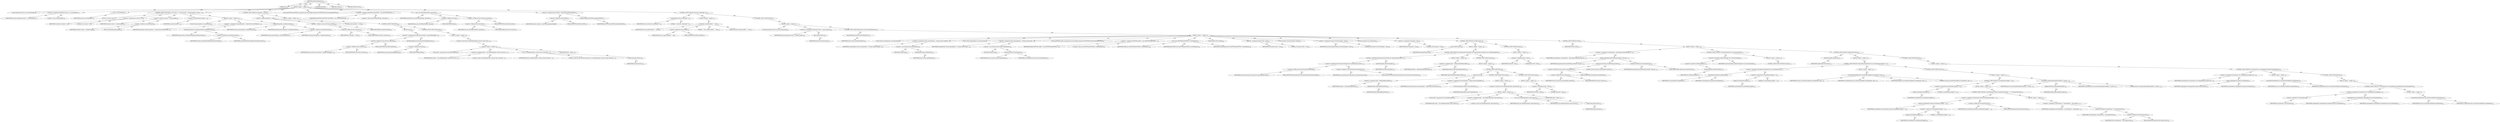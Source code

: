 digraph "checkIncludePatterns" {  
"111669149698" [label = <(METHOD,checkIncludePatterns)<SUB>254</SUB>> ]
"115964116993" [label = <(PARAM,this)<SUB>254</SUB>> ]
"25769803783" [label = <(BLOCK,&lt;empty&gt;,&lt;empty&gt;)<SUB>254</SUB>> ]
"94489280514" [label = <(LOCAL,Hashtable newroots: java.util.Hashtable)<SUB>255</SUB>> ]
"30064771133" [label = <(&lt;operator&gt;.assignment,Hashtable newroots = new Hashtable())<SUB>255</SUB>> ]
"68719476959" [label = <(IDENTIFIER,newroots,Hashtable newroots = new Hashtable())<SUB>255</SUB>> ]
"30064771134" [label = <(&lt;operator&gt;.alloc,new Hashtable())<SUB>255</SUB>> ]
"30064771135" [label = <(&lt;init&gt;,new Hashtable())<SUB>255</SUB>> ]
"68719476960" [label = <(IDENTIFIER,newroots,new Hashtable())<SUB>255</SUB>> ]
"47244640260" [label = <(CONTROL_STRUCTURE,FOR,for (int icounter = 0; Some(icounter &lt; includes.length); icounter++))<SUB>258</SUB>> ]
"94489280515" [label = <(LOCAL,int icounter: int)<SUB>258</SUB>> ]
"30064771136" [label = <(&lt;operator&gt;.assignment,int icounter = 0)<SUB>258</SUB>> ]
"68719476961" [label = <(IDENTIFIER,icounter,int icounter = 0)<SUB>258</SUB>> ]
"90194313229" [label = <(LITERAL,0,int icounter = 0)<SUB>258</SUB>> ]
"30064771137" [label = <(&lt;operator&gt;.lessThan,icounter &lt; includes.length)<SUB>258</SUB>> ]
"68719476962" [label = <(IDENTIFIER,icounter,icounter &lt; includes.length)<SUB>258</SUB>> ]
"30064771138" [label = <(&lt;operator&gt;.fieldAccess,includes.length)<SUB>258</SUB>> ]
"68719476963" [label = <(IDENTIFIER,includes,icounter &lt; includes.length)<SUB>258</SUB>> ]
"55834574859" [label = <(FIELD_IDENTIFIER,length,length)<SUB>258</SUB>> ]
"30064771139" [label = <(&lt;operator&gt;.postIncrement,icounter++)<SUB>258</SUB>> ]
"68719476964" [label = <(IDENTIFIER,icounter,icounter++)<SUB>258</SUB>> ]
"25769803784" [label = <(BLOCK,&lt;empty&gt;,&lt;empty&gt;)<SUB>258</SUB>> ]
"94489280516" [label = <(LOCAL,String newpattern: java.lang.String)<SUB>259</SUB>> ]
"30064771140" [label = <(&lt;operator&gt;.assignment,String newpattern = SelectorUtils.rtrimWildcard...)<SUB>259</SUB>> ]
"68719476965" [label = <(IDENTIFIER,newpattern,String newpattern = SelectorUtils.rtrimWildcard...)<SUB>259</SUB>> ]
"30064771141" [label = <(rtrimWildcardTokens,rtrimWildcardTokens(includes[icounter]))<SUB>260</SUB>> ]
"68719476966" [label = <(IDENTIFIER,SelectorUtils,rtrimWildcardTokens(includes[icounter]))<SUB>260</SUB>> ]
"30064771142" [label = <(&lt;operator&gt;.indexAccess,includes[icounter])<SUB>260</SUB>> ]
"68719476967" [label = <(IDENTIFIER,includes,rtrimWildcardTokens(includes[icounter]))<SUB>260</SUB>> ]
"68719476968" [label = <(IDENTIFIER,icounter,rtrimWildcardTokens(includes[icounter]))<SUB>260</SUB>> ]
"30064771143" [label = <(put,put(newpattern, includes[icounter]))<SUB>261</SUB>> ]
"68719476969" [label = <(IDENTIFIER,newroots,put(newpattern, includes[icounter]))<SUB>261</SUB>> ]
"68719476970" [label = <(IDENTIFIER,newpattern,put(newpattern, includes[icounter]))<SUB>261</SUB>> ]
"30064771144" [label = <(&lt;operator&gt;.indexAccess,includes[icounter])<SUB>261</SUB>> ]
"68719476971" [label = <(IDENTIFIER,includes,put(newpattern, includes[icounter]))<SUB>261</SUB>> ]
"68719476972" [label = <(IDENTIFIER,icounter,put(newpattern, includes[icounter]))<SUB>261</SUB>> ]
"47244640261" [label = <(CONTROL_STRUCTURE,IF,if (remotedir == null))<SUB>263</SUB>> ]
"30064771145" [label = <(&lt;operator&gt;.equals,remotedir == null)<SUB>263</SUB>> ]
"30064771146" [label = <(&lt;operator&gt;.fieldAccess,this.outerClass.remotedir)<SUB>263</SUB>> ]
"30064771147" [label = <(&lt;operator&gt;.fieldAccess,this.outerClass)<SUB>263</SUB>> ]
"68719476973" [label = <(IDENTIFIER,this,remotedir == null)<SUB>263</SUB>> ]
"55834574860" [label = <(FIELD_IDENTIFIER,outerClass,outerClass)<SUB>263</SUB>> ]
"55834574861" [label = <(FIELD_IDENTIFIER,remotedir,remotedir)<SUB>263</SUB>> ]
"90194313230" [label = <(LITERAL,null,remotedir == null)<SUB>263</SUB>> ]
"25769803785" [label = <(BLOCK,&lt;empty&gt;,&lt;empty&gt;)<SUB>263</SUB>> ]
"47244640262" [label = <(CONTROL_STRUCTURE,TRY,try)<SUB>264</SUB>> ]
"25769803786" [label = <(BLOCK,try,try)<SUB>264</SUB>> ]
"30064771148" [label = <(&lt;operator&gt;.assignment,this.outerClass.remotedir = ftp.printWorkingDir...)<SUB>265</SUB>> ]
"30064771149" [label = <(&lt;operator&gt;.fieldAccess,this.outerClass.remotedir)<SUB>265</SUB>> ]
"30064771150" [label = <(&lt;operator&gt;.fieldAccess,this.outerClass)<SUB>265</SUB>> ]
"68719476974" [label = <(IDENTIFIER,this,this.outerClass.remotedir = ftp.printWorkingDir...)<SUB>265</SUB>> ]
"55834574862" [label = <(FIELD_IDENTIFIER,outerClass,outerClass)<SUB>265</SUB>> ]
"55834574863" [label = <(FIELD_IDENTIFIER,remotedir,remotedir)<SUB>265</SUB>> ]
"30064771151" [label = <(printWorkingDirectory,this.ftp.printWorkingDirectory())<SUB>265</SUB>> ]
"30064771152" [label = <(&lt;operator&gt;.fieldAccess,this.ftp)<SUB>265</SUB>> ]
"68719476975" [label = <(IDENTIFIER,this,this.ftp.printWorkingDirectory())> ]
"55834574864" [label = <(FIELD_IDENTIFIER,ftp,ftp)<SUB>265</SUB>> ]
"47244640263" [label = <(CONTROL_STRUCTURE,CATCH,catch)<SUB>266</SUB>> ]
"25769803787" [label = <(BLOCK,&lt;empty&gt;,&lt;empty&gt;)<SUB>266</SUB>> ]
"30064771153" [label = <(&lt;operator&gt;.throw,throw new BuildException(&quot;could not read curren...)<SUB>267</SUB>> ]
"25769803788" [label = <(BLOCK,&lt;empty&gt;,&lt;empty&gt;)<SUB>267</SUB>> ]
"94489280517" [label = <(LOCAL,$obj1: org.apache.tools.ant.BuildException)<SUB>267</SUB>> ]
"30064771154" [label = <(&lt;operator&gt;.assignment,$obj1 = new BuildException(&quot;could not read curr...)<SUB>267</SUB>> ]
"68719476976" [label = <(IDENTIFIER,$obj1,$obj1 = new BuildException(&quot;could not read curr...)<SUB>267</SUB>> ]
"30064771155" [label = <(&lt;operator&gt;.alloc,new BuildException(&quot;could not read current ftp ...)<SUB>267</SUB>> ]
"30064771156" [label = <(&lt;init&gt;,new BuildException(&quot;could not read current ftp ...)<SUB>267</SUB>> ]
"68719476977" [label = <(IDENTIFIER,$obj1,new BuildException(&quot;could not read current ftp ...)<SUB>267</SUB>> ]
"90194313231" [label = <(LITERAL,&quot;could not read current ftp directory&quot;,new BuildException(&quot;could not read current ftp ...)<SUB>267</SUB>> ]
"30064771157" [label = <(getLocation,getLocation())<SUB>268</SUB>> ]
"68719476738" [label = <(IDENTIFIER,this,getLocation())<SUB>268</SUB>> ]
"68719476978" [label = <(IDENTIFIER,$obj1,&lt;empty&gt;)<SUB>267</SUB>> ]
"94489280518" [label = <(LOCAL,AntFTPFile baseFTPFile: org.apache.tools.ant.taskdefs.optional.net.FTP$FTPDirectoryScanner$AntFTPFile)<SUB>271</SUB>> ]
"30064771158" [label = <(&lt;operator&gt;.assignment,AntFTPFile baseFTPFile = new AntFTPRootFile(ftp...)<SUB>271</SUB>> ]
"68719476979" [label = <(IDENTIFIER,baseFTPFile,AntFTPFile baseFTPFile = new AntFTPRootFile(ftp...)<SUB>271</SUB>> ]
"30064771159" [label = <(&lt;operator&gt;.alloc,new AntFTPRootFile(ftp, remotedir))<SUB>271</SUB>> ]
"30064771160" [label = <(&lt;init&gt;,new AntFTPRootFile(ftp, remotedir))<SUB>271</SUB>> ]
"68719476980" [label = <(IDENTIFIER,baseFTPFile,new AntFTPRootFile(ftp, remotedir))<SUB>271</SUB>> ]
"30064771161" [label = <(&lt;operator&gt;.fieldAccess,this.ftp)<SUB>271</SUB>> ]
"68719476981" [label = <(IDENTIFIER,this,new AntFTPRootFile(ftp, remotedir))> ]
"55834574865" [label = <(FIELD_IDENTIFIER,ftp,ftp)<SUB>271</SUB>> ]
"30064771162" [label = <(&lt;operator&gt;.fieldAccess,this.outerClass.remotedir)<SUB>271</SUB>> ]
"30064771163" [label = <(&lt;operator&gt;.fieldAccess,this.outerClass)<SUB>271</SUB>> ]
"68719476982" [label = <(IDENTIFIER,this,new AntFTPRootFile(ftp, remotedir))<SUB>271</SUB>> ]
"55834574866" [label = <(FIELD_IDENTIFIER,outerClass,outerClass)<SUB>271</SUB>> ]
"55834574867" [label = <(FIELD_IDENTIFIER,remotedir,remotedir)<SUB>271</SUB>> ]
"30064771164" [label = <(&lt;operator&gt;.assignment,this.rootPath = baseFTPFile.getAbsolutePath())<SUB>272</SUB>> ]
"30064771165" [label = <(&lt;operator&gt;.fieldAccess,this.rootPath)<SUB>272</SUB>> ]
"68719476983" [label = <(IDENTIFIER,this,this.rootPath = baseFTPFile.getAbsolutePath())> ]
"55834574868" [label = <(FIELD_IDENTIFIER,rootPath,rootPath)<SUB>272</SUB>> ]
"30064771166" [label = <(getAbsolutePath,baseFTPFile.getAbsolutePath())<SUB>272</SUB>> ]
"68719476984" [label = <(IDENTIFIER,baseFTPFile,baseFTPFile.getAbsolutePath())<SUB>272</SUB>> ]
"47244640264" [label = <(CONTROL_STRUCTURE,IF,if (newroots.containsKey(&quot;&quot;)))<SUB>274</SUB>> ]
"30064771167" [label = <(containsKey,newroots.containsKey(&quot;&quot;))<SUB>274</SUB>> ]
"68719476985" [label = <(IDENTIFIER,newroots,newroots.containsKey(&quot;&quot;))<SUB>274</SUB>> ]
"90194313232" [label = <(LITERAL,&quot;&quot;,newroots.containsKey(&quot;&quot;))<SUB>274</SUB>> ]
"25769803789" [label = <(BLOCK,&lt;empty&gt;,&lt;empty&gt;)<SUB>274</SUB>> ]
"30064771168" [label = <(scandir,this.scandir(rootPath, &quot;&quot;, true))<SUB>276</SUB>> ]
"68719476739" [label = <(IDENTIFIER,this,this.scandir(rootPath, &quot;&quot;, true))<SUB>276</SUB>> ]
"30064771169" [label = <(&lt;operator&gt;.fieldAccess,this.rootPath)<SUB>276</SUB>> ]
"68719476986" [label = <(IDENTIFIER,this,this.scandir(rootPath, &quot;&quot;, true))> ]
"55834574869" [label = <(FIELD_IDENTIFIER,rootPath,rootPath)<SUB>276</SUB>> ]
"90194313233" [label = <(LITERAL,&quot;&quot;,this.scandir(rootPath, &quot;&quot;, true))<SUB>276</SUB>> ]
"90194313234" [label = <(LITERAL,true,this.scandir(rootPath, &quot;&quot;, true))<SUB>276</SUB>> ]
"47244640265" [label = <(CONTROL_STRUCTURE,ELSE,else)<SUB>277</SUB>> ]
"25769803790" [label = <(BLOCK,&lt;empty&gt;,&lt;empty&gt;)<SUB>277</SUB>> ]
"94489280519" [label = <(LOCAL,Enumeration enum2: java.util.Enumeration)<SUB>280</SUB>> ]
"30064771170" [label = <(&lt;operator&gt;.assignment,Enumeration enum2 = newroots.keys())<SUB>280</SUB>> ]
"68719476987" [label = <(IDENTIFIER,enum2,Enumeration enum2 = newroots.keys())<SUB>280</SUB>> ]
"30064771171" [label = <(keys,newroots.keys())<SUB>280</SUB>> ]
"68719476988" [label = <(IDENTIFIER,newroots,newroots.keys())<SUB>280</SUB>> ]
"47244640266" [label = <(CONTROL_STRUCTURE,WHILE,while (enum2.hasMoreElements()))<SUB>282</SUB>> ]
"30064771172" [label = <(hasMoreElements,enum2.hasMoreElements())<SUB>282</SUB>> ]
"68719476989" [label = <(IDENTIFIER,enum2,enum2.hasMoreElements())<SUB>282</SUB>> ]
"25769803791" [label = <(BLOCK,&lt;empty&gt;,&lt;empty&gt;)<SUB>282</SUB>> ]
"94489280520" [label = <(LOCAL,String currentelement: java.lang.String)<SUB>283</SUB>> ]
"30064771173" [label = <(&lt;operator&gt;.assignment,String currentelement = (String) enum2.nextElem...)<SUB>283</SUB>> ]
"68719476990" [label = <(IDENTIFIER,currentelement,String currentelement = (String) enum2.nextElem...)<SUB>283</SUB>> ]
"30064771174" [label = <(&lt;operator&gt;.cast,(String) enum2.nextElement())<SUB>283</SUB>> ]
"180388626432" [label = <(TYPE_REF,String,String)<SUB>283</SUB>> ]
"30064771175" [label = <(nextElement,enum2.nextElement())<SUB>283</SUB>> ]
"68719476991" [label = <(IDENTIFIER,enum2,enum2.nextElement())<SUB>283</SUB>> ]
"94489280521" [label = <(LOCAL,String originalpattern: java.lang.String)<SUB>284</SUB>> ]
"30064771176" [label = <(&lt;operator&gt;.assignment,String originalpattern = (String) newroots.get(...)<SUB>284</SUB>> ]
"68719476992" [label = <(IDENTIFIER,originalpattern,String originalpattern = (String) newroots.get(...)<SUB>284</SUB>> ]
"30064771177" [label = <(&lt;operator&gt;.cast,(String) newroots.get(currentelement))<SUB>284</SUB>> ]
"180388626433" [label = <(TYPE_REF,String,String)<SUB>284</SUB>> ]
"30064771178" [label = <(get,newroots.get(currentelement))<SUB>284</SUB>> ]
"68719476993" [label = <(IDENTIFIER,newroots,newroots.get(currentelement))<SUB>284</SUB>> ]
"68719476994" [label = <(IDENTIFIER,currentelement,newroots.get(currentelement))<SUB>284</SUB>> ]
"94489280522" [label = <(LOCAL,AntFTPFile myfile: org.apache.tools.ant.taskdefs.optional.net.FTP$FTPDirectoryScanner$AntFTPFile)<SUB>285</SUB>> ]
"30064771179" [label = <(&lt;operator&gt;.assignment,AntFTPFile myfile = new AntFTPFile(baseFTPFile,...)<SUB>285</SUB>> ]
"68719476995" [label = <(IDENTIFIER,myfile,AntFTPFile myfile = new AntFTPFile(baseFTPFile,...)<SUB>285</SUB>> ]
"30064771180" [label = <(&lt;operator&gt;.alloc,new AntFTPFile(baseFTPFile, currentelement))<SUB>285</SUB>> ]
"30064771181" [label = <(&lt;init&gt;,new AntFTPFile(baseFTPFile, currentelement))<SUB>285</SUB>> ]
"68719476996" [label = <(IDENTIFIER,myfile,new AntFTPFile(baseFTPFile, currentelement))<SUB>285</SUB>> ]
"68719476997" [label = <(IDENTIFIER,baseFTPFile,new AntFTPFile(baseFTPFile, currentelement))<SUB>285</SUB>> ]
"68719476998" [label = <(IDENTIFIER,currentelement,new AntFTPFile(baseFTPFile, currentelement))<SUB>285</SUB>> ]
"94489280523" [label = <(LOCAL,boolean isOK: boolean)<SUB>286</SUB>> ]
"30064771182" [label = <(&lt;operator&gt;.assignment,boolean isOK = true)<SUB>286</SUB>> ]
"68719476999" [label = <(IDENTIFIER,isOK,boolean isOK = true)<SUB>286</SUB>> ]
"90194313235" [label = <(LITERAL,true,boolean isOK = true)<SUB>286</SUB>> ]
"94489280524" [label = <(LOCAL,boolean traversesSymlinks: boolean)<SUB>287</SUB>> ]
"30064771183" [label = <(&lt;operator&gt;.assignment,boolean traversesSymlinks = false)<SUB>287</SUB>> ]
"68719477000" [label = <(IDENTIFIER,traversesSymlinks,boolean traversesSymlinks = false)<SUB>287</SUB>> ]
"90194313236" [label = <(LITERAL,false,boolean traversesSymlinks = false)<SUB>287</SUB>> ]
"94489280525" [label = <(LOCAL,String path: java.lang.String)<SUB>288</SUB>> ]
"30064771184" [label = <(&lt;operator&gt;.assignment,String path = null)<SUB>288</SUB>> ]
"68719477001" [label = <(IDENTIFIER,path,String path = null)<SUB>288</SUB>> ]
"90194313237" [label = <(LITERAL,null,String path = null)<SUB>288</SUB>> ]
"47244640267" [label = <(CONTROL_STRUCTURE,IF,if (myfile.exists()))<SUB>290</SUB>> ]
"30064771185" [label = <(exists,myfile.exists())<SUB>290</SUB>> ]
"68719477002" [label = <(IDENTIFIER,myfile,myfile.exists())<SUB>290</SUB>> ]
"25769803792" [label = <(BLOCK,&lt;empty&gt;,&lt;empty&gt;)<SUB>290</SUB>> ]
"47244640268" [label = <(CONTROL_STRUCTURE,IF,if (remoteSensitivityChecked &amp;&amp; remoteSystemCaseSensitive &amp;&amp; isFollowSymlinks()))<SUB>291</SUB>> ]
"30064771186" [label = <(&lt;operator&gt;.logicalAnd,remoteSensitivityChecked &amp;&amp; remoteSystemCaseSen...)<SUB>291</SUB>> ]
"30064771187" [label = <(&lt;operator&gt;.logicalAnd,remoteSensitivityChecked &amp;&amp; remoteSystemCaseSen...)<SUB>291</SUB>> ]
"30064771188" [label = <(&lt;operator&gt;.fieldAccess,this.remoteSensitivityChecked)<SUB>291</SUB>> ]
"68719477003" [label = <(IDENTIFIER,this,remoteSensitivityChecked &amp;&amp; remoteSystemCaseSen...)> ]
"55834574870" [label = <(FIELD_IDENTIFIER,remoteSensitivityChecked,remoteSensitivityChecked)<SUB>291</SUB>> ]
"30064771189" [label = <(&lt;operator&gt;.fieldAccess,this.remoteSystemCaseSensitive)<SUB>292</SUB>> ]
"68719477004" [label = <(IDENTIFIER,this,remoteSensitivityChecked &amp;&amp; remoteSystemCaseSen...)> ]
"55834574871" [label = <(FIELD_IDENTIFIER,remoteSystemCaseSensitive,remoteSystemCaseSensitive)<SUB>292</SUB>> ]
"30064771190" [label = <(isFollowSymlinks,isFollowSymlinks())<SUB>292</SUB>> ]
"68719476740" [label = <(IDENTIFIER,this,isFollowSymlinks())<SUB>292</SUB>> ]
"25769803793" [label = <(BLOCK,&lt;empty&gt;,&lt;empty&gt;)<SUB>292</SUB>> ]
"30064771191" [label = <(&lt;operator&gt;.assignment,path = myfile.getFastRelativePath())<SUB>295</SUB>> ]
"68719477005" [label = <(IDENTIFIER,path,path = myfile.getFastRelativePath())<SUB>295</SUB>> ]
"30064771192" [label = <(getFastRelativePath,myfile.getFastRelativePath())<SUB>295</SUB>> ]
"68719477006" [label = <(IDENTIFIER,myfile,myfile.getFastRelativePath())<SUB>295</SUB>> ]
"47244640269" [label = <(CONTROL_STRUCTURE,ELSE,else)<SUB>296</SUB>> ]
"25769803794" [label = <(BLOCK,&lt;empty&gt;,&lt;empty&gt;)<SUB>296</SUB>> ]
"47244640270" [label = <(CONTROL_STRUCTURE,TRY,try)<SUB>300</SUB>> ]
"25769803795" [label = <(BLOCK,try,try)<SUB>300</SUB>> ]
"30064771193" [label = <(&lt;operator&gt;.assignment,path = myfile.getRelativePath())<SUB>301</SUB>> ]
"68719477007" [label = <(IDENTIFIER,path,path = myfile.getRelativePath())<SUB>301</SUB>> ]
"30064771194" [label = <(getRelativePath,myfile.getRelativePath())<SUB>301</SUB>> ]
"68719477008" [label = <(IDENTIFIER,myfile,myfile.getRelativePath())<SUB>301</SUB>> ]
"30064771195" [label = <(&lt;operator&gt;.assignment,traversesSymlinks = myfile.isTraverseSymlinks())<SUB>302</SUB>> ]
"68719477009" [label = <(IDENTIFIER,traversesSymlinks,traversesSymlinks = myfile.isTraverseSymlinks())<SUB>302</SUB>> ]
"30064771196" [label = <(isTraverseSymlinks,myfile.isTraverseSymlinks())<SUB>302</SUB>> ]
"68719477010" [label = <(IDENTIFIER,myfile,myfile.isTraverseSymlinks())<SUB>302</SUB>> ]
"47244640271" [label = <(CONTROL_STRUCTURE,CATCH,catch)<SUB>303</SUB>> ]
"25769803796" [label = <(BLOCK,&lt;empty&gt;,&lt;empty&gt;)<SUB>303</SUB>> ]
"30064771197" [label = <(&lt;operator&gt;.throw,throw new BuildException(be, getLocation());)<SUB>304</SUB>> ]
"25769803797" [label = <(BLOCK,&lt;empty&gt;,&lt;empty&gt;)<SUB>304</SUB>> ]
"94489280526" [label = <(LOCAL,$obj2: org.apache.tools.ant.BuildException)<SUB>304</SUB>> ]
"30064771198" [label = <(&lt;operator&gt;.assignment,$obj2 = new BuildException(be, getLocation()))<SUB>304</SUB>> ]
"68719477011" [label = <(IDENTIFIER,$obj2,$obj2 = new BuildException(be, getLocation()))<SUB>304</SUB>> ]
"30064771199" [label = <(&lt;operator&gt;.alloc,new BuildException(be, getLocation()))<SUB>304</SUB>> ]
"30064771200" [label = <(&lt;init&gt;,new BuildException(be, getLocation()))<SUB>304</SUB>> ]
"68719477012" [label = <(IDENTIFIER,$obj2,new BuildException(be, getLocation()))<SUB>304</SUB>> ]
"68719477013" [label = <(IDENTIFIER,be,new BuildException(be, getLocation()))<SUB>304</SUB>> ]
"30064771201" [label = <(getLocation,getLocation())<SUB>304</SUB>> ]
"68719476741" [label = <(IDENTIFIER,this,getLocation())<SUB>304</SUB>> ]
"68719477014" [label = <(IDENTIFIER,$obj2,&lt;empty&gt;)<SUB>304</SUB>> ]
"47244640272" [label = <(CONTROL_STRUCTURE,CATCH,catch)<SUB>305</SUB>> ]
"25769803798" [label = <(BLOCK,&lt;empty&gt;,&lt;empty&gt;)<SUB>305</SUB>> ]
"30064771202" [label = <(&lt;operator&gt;.assignment,isOK = false)<SUB>306</SUB>> ]
"68719477015" [label = <(IDENTIFIER,isOK,isOK = false)<SUB>306</SUB>> ]
"90194313238" [label = <(LITERAL,false,isOK = false)<SUB>306</SUB>> ]
"47244640273" [label = <(CONTROL_STRUCTURE,ELSE,else)<SUB>310</SUB>> ]
"25769803799" [label = <(BLOCK,&lt;empty&gt;,&lt;empty&gt;)<SUB>310</SUB>> ]
"30064771203" [label = <(&lt;operator&gt;.assignment,isOK = false)<SUB>311</SUB>> ]
"68719477016" [label = <(IDENTIFIER,isOK,isOK = false)<SUB>311</SUB>> ]
"90194313239" [label = <(LITERAL,false,isOK = false)<SUB>311</SUB>> ]
"47244640274" [label = <(CONTROL_STRUCTURE,IF,if (isOK))<SUB>313</SUB>> ]
"68719477017" [label = <(IDENTIFIER,isOK,if (isOK))<SUB>313</SUB>> ]
"25769803800" [label = <(BLOCK,&lt;empty&gt;,&lt;empty&gt;)<SUB>313</SUB>> ]
"30064771204" [label = <(&lt;operator&gt;.assignment,currentelement = path.replace(remoteFileSep.cha...)<SUB>314</SUB>> ]
"68719477018" [label = <(IDENTIFIER,currentelement,currentelement = path.replace(remoteFileSep.cha...)<SUB>314</SUB>> ]
"30064771205" [label = <(replace,path.replace(remoteFileSep.charAt(0), File.sepa...)<SUB>314</SUB>> ]
"68719477019" [label = <(IDENTIFIER,path,path.replace(remoteFileSep.charAt(0), File.sepa...)<SUB>314</SUB>> ]
"30064771206" [label = <(charAt,this.outerClass.remoteFileSep.charAt(0))<SUB>314</SUB>> ]
"30064771207" [label = <(&lt;operator&gt;.fieldAccess,this.outerClass.remoteFileSep)<SUB>314</SUB>> ]
"30064771208" [label = <(&lt;operator&gt;.fieldAccess,this.outerClass)<SUB>314</SUB>> ]
"68719477020" [label = <(IDENTIFIER,this,this.outerClass.remoteFileSep.charAt(0))<SUB>314</SUB>> ]
"55834574872" [label = <(FIELD_IDENTIFIER,outerClass,outerClass)<SUB>314</SUB>> ]
"55834574873" [label = <(FIELD_IDENTIFIER,remoteFileSep,remoteFileSep)<SUB>314</SUB>> ]
"90194313240" [label = <(LITERAL,0,this.outerClass.remoteFileSep.charAt(0))<SUB>314</SUB>> ]
"30064771209" [label = <(&lt;operator&gt;.fieldAccess,File.separatorChar)<SUB>314</SUB>> ]
"68719477021" [label = <(IDENTIFIER,File,path.replace(remoteFileSep.charAt(0), File.sepa...)<SUB>314</SUB>> ]
"55834574874" [label = <(FIELD_IDENTIFIER,separatorChar,separatorChar)<SUB>314</SUB>> ]
"47244640275" [label = <(CONTROL_STRUCTURE,IF,if (!isFollowSymlinks() &amp;&amp; traversesSymlinks))<SUB>315</SUB>> ]
"30064771210" [label = <(&lt;operator&gt;.logicalAnd,!isFollowSymlinks() &amp;&amp; traversesSymlinks)<SUB>315</SUB>> ]
"30064771211" [label = <(&lt;operator&gt;.logicalNot,!isFollowSymlinks())<SUB>315</SUB>> ]
"30064771212" [label = <(isFollowSymlinks,isFollowSymlinks())<SUB>315</SUB>> ]
"68719476742" [label = <(IDENTIFIER,this,isFollowSymlinks())<SUB>315</SUB>> ]
"68719477022" [label = <(IDENTIFIER,traversesSymlinks,!isFollowSymlinks() &amp;&amp; traversesSymlinks)<SUB>316</SUB>> ]
"25769803801" [label = <(BLOCK,&lt;empty&gt;,&lt;empty&gt;)<SUB>316</SUB>> ]
"47244640276" [label = <(CONTROL_STRUCTURE,CONTINUE,continue;)<SUB>317</SUB>> ]
"47244640277" [label = <(CONTROL_STRUCTURE,IF,if (myfile.isDirectory()))<SUB>320</SUB>> ]
"30064771213" [label = <(isDirectory,myfile.isDirectory())<SUB>320</SUB>> ]
"68719477023" [label = <(IDENTIFIER,myfile,myfile.isDirectory())<SUB>320</SUB>> ]
"25769803802" [label = <(BLOCK,&lt;empty&gt;,&lt;empty&gt;)<SUB>320</SUB>> ]
"47244640278" [label = <(CONTROL_STRUCTURE,IF,if (isIncluded(currentelement) &amp;&amp; currentelement.length() &gt; 0))<SUB>321</SUB>> ]
"30064771214" [label = <(&lt;operator&gt;.logicalAnd,isIncluded(currentelement) &amp;&amp; currentelement.le...)<SUB>321</SUB>> ]
"30064771215" [label = <(isIncluded,isIncluded(currentelement))<SUB>321</SUB>> ]
"68719476743" [label = <(IDENTIFIER,this,isIncluded(currentelement))<SUB>321</SUB>> ]
"68719477024" [label = <(IDENTIFIER,currentelement,isIncluded(currentelement))<SUB>321</SUB>> ]
"30064771216" [label = <(&lt;operator&gt;.greaterThan,currentelement.length() &gt; 0)<SUB>322</SUB>> ]
"30064771217" [label = <(length,currentelement.length())<SUB>322</SUB>> ]
"68719477025" [label = <(IDENTIFIER,currentelement,currentelement.length())<SUB>322</SUB>> ]
"90194313241" [label = <(LITERAL,0,currentelement.length() &gt; 0)<SUB>322</SUB>> ]
"25769803803" [label = <(BLOCK,&lt;empty&gt;,&lt;empty&gt;)<SUB>322</SUB>> ]
"30064771218" [label = <(accountForIncludedDir,this.accountForIncludedDir(currentelement, myfi...)<SUB>323</SUB>> ]
"68719476744" [label = <(IDENTIFIER,this,this.accountForIncludedDir(currentelement, myfi...)<SUB>323</SUB>> ]
"68719477026" [label = <(IDENTIFIER,currentelement,this.accountForIncludedDir(currentelement, myfi...)<SUB>323</SUB>> ]
"68719477027" [label = <(IDENTIFIER,myfile,this.accountForIncludedDir(currentelement, myfi...)<SUB>323</SUB>> ]
"90194313242" [label = <(LITERAL,true,this.accountForIncludedDir(currentelement, myfi...)<SUB>323</SUB>> ]
"47244640279" [label = <(CONTROL_STRUCTURE,ELSE,else)<SUB>324</SUB>> ]
"25769803804" [label = <(BLOCK,&lt;empty&gt;,&lt;empty&gt;)<SUB>324</SUB>> ]
"47244640280" [label = <(CONTROL_STRUCTURE,IF,if (currentelement.length() &gt; 0))<SUB>325</SUB>> ]
"30064771219" [label = <(&lt;operator&gt;.greaterThan,currentelement.length() &gt; 0)<SUB>325</SUB>> ]
"30064771220" [label = <(length,currentelement.length())<SUB>325</SUB>> ]
"68719477028" [label = <(IDENTIFIER,currentelement,currentelement.length())<SUB>325</SUB>> ]
"90194313243" [label = <(LITERAL,0,currentelement.length() &gt; 0)<SUB>325</SUB>> ]
"25769803805" [label = <(BLOCK,&lt;empty&gt;,&lt;empty&gt;)<SUB>325</SUB>> ]
"47244640281" [label = <(CONTROL_STRUCTURE,IF,if (currentelement.charAt(currentelement.length() - 1) != File.separatorChar))<SUB>326</SUB>> ]
"30064771221" [label = <(&lt;operator&gt;.notEquals,currentelement.charAt(currentelement.length() -...)<SUB>326</SUB>> ]
"30064771222" [label = <(charAt,currentelement.charAt(currentelement.length() - 1))<SUB>326</SUB>> ]
"68719477029" [label = <(IDENTIFIER,currentelement,currentelement.charAt(currentelement.length() - 1))<SUB>326</SUB>> ]
"30064771223" [label = <(&lt;operator&gt;.subtraction,currentelement.length() - 1)<SUB>326</SUB>> ]
"30064771224" [label = <(length,currentelement.length())<SUB>326</SUB>> ]
"68719477030" [label = <(IDENTIFIER,currentelement,currentelement.length())<SUB>326</SUB>> ]
"90194313244" [label = <(LITERAL,1,currentelement.length() - 1)<SUB>327</SUB>> ]
"30064771225" [label = <(&lt;operator&gt;.fieldAccess,File.separatorChar)<SUB>328</SUB>> ]
"68719477031" [label = <(IDENTIFIER,File,currentelement.charAt(currentelement.length() -...)<SUB>328</SUB>> ]
"55834574875" [label = <(FIELD_IDENTIFIER,separatorChar,separatorChar)<SUB>328</SUB>> ]
"25769803806" [label = <(BLOCK,&lt;empty&gt;,&lt;empty&gt;)<SUB>328</SUB>> ]
"30064771226" [label = <(&lt;operator&gt;.assignment,currentelement = currentelement + File.separato...)<SUB>329</SUB>> ]
"68719477032" [label = <(IDENTIFIER,currentelement,currentelement = currentelement + File.separato...)<SUB>329</SUB>> ]
"30064771227" [label = <(&lt;operator&gt;.addition,currentelement + File.separatorChar)<SUB>330</SUB>> ]
"68719477033" [label = <(IDENTIFIER,currentelement,currentelement + File.separatorChar)<SUB>330</SUB>> ]
"30064771228" [label = <(&lt;operator&gt;.fieldAccess,File.separatorChar)<SUB>330</SUB>> ]
"68719477034" [label = <(IDENTIFIER,File,currentelement + File.separatorChar)<SUB>330</SUB>> ]
"55834574876" [label = <(FIELD_IDENTIFIER,separatorChar,separatorChar)<SUB>330</SUB>> ]
"30064771229" [label = <(scandir,this.scandir(myfile.getAbsolutePath(), currente...)<SUB>333</SUB>> ]
"68719476745" [label = <(IDENTIFIER,this,this.scandir(myfile.getAbsolutePath(), currente...)<SUB>333</SUB>> ]
"30064771230" [label = <(getAbsolutePath,myfile.getAbsolutePath())<SUB>333</SUB>> ]
"68719477035" [label = <(IDENTIFIER,myfile,myfile.getAbsolutePath())<SUB>333</SUB>> ]
"68719477036" [label = <(IDENTIFIER,currentelement,this.scandir(myfile.getAbsolutePath(), currente...)<SUB>333</SUB>> ]
"90194313245" [label = <(LITERAL,true,this.scandir(myfile.getAbsolutePath(), currente...)<SUB>333</SUB>> ]
"47244640282" [label = <(CONTROL_STRUCTURE,ELSE,else)<SUB>335</SUB>> ]
"25769803807" [label = <(BLOCK,&lt;empty&gt;,&lt;empty&gt;)<SUB>335</SUB>> ]
"47244640283" [label = <(CONTROL_STRUCTURE,IF,if (isCaseSensitive &amp;&amp; originalpattern.equals(currentelement)))<SUB>336</SUB>> ]
"30064771231" [label = <(&lt;operator&gt;.logicalAnd,isCaseSensitive &amp;&amp; originalpattern.equals(curre...)<SUB>336</SUB>> ]
"68719477037" [label = <(IDENTIFIER,isCaseSensitive,isCaseSensitive &amp;&amp; originalpattern.equals(curre...)<SUB>336</SUB>> ]
"30064771232" [label = <(equals,originalpattern.equals(currentelement))<SUB>337</SUB>> ]
"68719477038" [label = <(IDENTIFIER,originalpattern,originalpattern.equals(currentelement))<SUB>337</SUB>> ]
"68719477039" [label = <(IDENTIFIER,currentelement,originalpattern.equals(currentelement))<SUB>337</SUB>> ]
"25769803808" [label = <(BLOCK,&lt;empty&gt;,&lt;empty&gt;)<SUB>337</SUB>> ]
"30064771233" [label = <(accountForIncludedFile,this.accountForIncludedFile(currentelement))<SUB>338</SUB>> ]
"68719476746" [label = <(IDENTIFIER,this,this.accountForIncludedFile(currentelement))<SUB>338</SUB>> ]
"68719477040" [label = <(IDENTIFIER,currentelement,this.accountForIncludedFile(currentelement))<SUB>338</SUB>> ]
"47244640284" [label = <(CONTROL_STRUCTURE,ELSE,else)<SUB>339</SUB>> ]
"25769803809" [label = <(BLOCK,&lt;empty&gt;,&lt;empty&gt;)<SUB>339</SUB>> ]
"47244640285" [label = <(CONTROL_STRUCTURE,IF,if (!isCaseSensitive &amp;&amp; originalpattern.equalsIgnoreCase(currentelement)))<SUB>339</SUB>> ]
"30064771234" [label = <(&lt;operator&gt;.logicalAnd,!isCaseSensitive &amp;&amp; originalpattern.equalsIgnor...)<SUB>339</SUB>> ]
"30064771235" [label = <(&lt;operator&gt;.logicalNot,!isCaseSensitive)<SUB>339</SUB>> ]
"68719477041" [label = <(IDENTIFIER,isCaseSensitive,!isCaseSensitive)<SUB>339</SUB>> ]
"30064771236" [label = <(equalsIgnoreCase,originalpattern.equalsIgnoreCase(currentelement))<SUB>340</SUB>> ]
"68719477042" [label = <(IDENTIFIER,originalpattern,originalpattern.equalsIgnoreCase(currentelement))<SUB>340</SUB>> ]
"68719477043" [label = <(IDENTIFIER,currentelement,originalpattern.equalsIgnoreCase(currentelement))<SUB>341</SUB>> ]
"25769803810" [label = <(BLOCK,&lt;empty&gt;,&lt;empty&gt;)<SUB>341</SUB>> ]
"30064771237" [label = <(accountForIncludedFile,this.accountForIncludedFile(currentelement))<SUB>342</SUB>> ]
"68719476747" [label = <(IDENTIFIER,this,this.accountForIncludedFile(currentelement))<SUB>342</SUB>> ]
"68719477044" [label = <(IDENTIFIER,currentelement,this.accountForIncludedFile(currentelement))<SUB>342</SUB>> ]
"133143986232" [label = <(MODIFIER,PRIVATE)> ]
"133143986233" [label = <(MODIFIER,VIRTUAL)> ]
"128849018882" [label = <(METHOD_RETURN,void)<SUB>254</SUB>> ]
  "111669149698" -> "115964116993"  [ label = "AST: "] 
  "111669149698" -> "25769803783"  [ label = "AST: "] 
  "111669149698" -> "133143986232"  [ label = "AST: "] 
  "111669149698" -> "133143986233"  [ label = "AST: "] 
  "111669149698" -> "128849018882"  [ label = "AST: "] 
  "25769803783" -> "94489280514"  [ label = "AST: "] 
  "25769803783" -> "30064771133"  [ label = "AST: "] 
  "25769803783" -> "30064771135"  [ label = "AST: "] 
  "25769803783" -> "47244640260"  [ label = "AST: "] 
  "25769803783" -> "47244640261"  [ label = "AST: "] 
  "25769803783" -> "94489280518"  [ label = "AST: "] 
  "25769803783" -> "30064771158"  [ label = "AST: "] 
  "25769803783" -> "30064771160"  [ label = "AST: "] 
  "25769803783" -> "30064771164"  [ label = "AST: "] 
  "25769803783" -> "47244640264"  [ label = "AST: "] 
  "30064771133" -> "68719476959"  [ label = "AST: "] 
  "30064771133" -> "30064771134"  [ label = "AST: "] 
  "30064771135" -> "68719476960"  [ label = "AST: "] 
  "47244640260" -> "94489280515"  [ label = "AST: "] 
  "47244640260" -> "30064771136"  [ label = "AST: "] 
  "47244640260" -> "30064771137"  [ label = "AST: "] 
  "47244640260" -> "30064771139"  [ label = "AST: "] 
  "47244640260" -> "25769803784"  [ label = "AST: "] 
  "30064771136" -> "68719476961"  [ label = "AST: "] 
  "30064771136" -> "90194313229"  [ label = "AST: "] 
  "30064771137" -> "68719476962"  [ label = "AST: "] 
  "30064771137" -> "30064771138"  [ label = "AST: "] 
  "30064771138" -> "68719476963"  [ label = "AST: "] 
  "30064771138" -> "55834574859"  [ label = "AST: "] 
  "30064771139" -> "68719476964"  [ label = "AST: "] 
  "25769803784" -> "94489280516"  [ label = "AST: "] 
  "25769803784" -> "30064771140"  [ label = "AST: "] 
  "25769803784" -> "30064771143"  [ label = "AST: "] 
  "30064771140" -> "68719476965"  [ label = "AST: "] 
  "30064771140" -> "30064771141"  [ label = "AST: "] 
  "30064771141" -> "68719476966"  [ label = "AST: "] 
  "30064771141" -> "30064771142"  [ label = "AST: "] 
  "30064771142" -> "68719476967"  [ label = "AST: "] 
  "30064771142" -> "68719476968"  [ label = "AST: "] 
  "30064771143" -> "68719476969"  [ label = "AST: "] 
  "30064771143" -> "68719476970"  [ label = "AST: "] 
  "30064771143" -> "30064771144"  [ label = "AST: "] 
  "30064771144" -> "68719476971"  [ label = "AST: "] 
  "30064771144" -> "68719476972"  [ label = "AST: "] 
  "47244640261" -> "30064771145"  [ label = "AST: "] 
  "47244640261" -> "25769803785"  [ label = "AST: "] 
  "30064771145" -> "30064771146"  [ label = "AST: "] 
  "30064771145" -> "90194313230"  [ label = "AST: "] 
  "30064771146" -> "30064771147"  [ label = "AST: "] 
  "30064771146" -> "55834574861"  [ label = "AST: "] 
  "30064771147" -> "68719476973"  [ label = "AST: "] 
  "30064771147" -> "55834574860"  [ label = "AST: "] 
  "25769803785" -> "47244640262"  [ label = "AST: "] 
  "47244640262" -> "25769803786"  [ label = "AST: "] 
  "47244640262" -> "47244640263"  [ label = "AST: "] 
  "25769803786" -> "30064771148"  [ label = "AST: "] 
  "30064771148" -> "30064771149"  [ label = "AST: "] 
  "30064771148" -> "30064771151"  [ label = "AST: "] 
  "30064771149" -> "30064771150"  [ label = "AST: "] 
  "30064771149" -> "55834574863"  [ label = "AST: "] 
  "30064771150" -> "68719476974"  [ label = "AST: "] 
  "30064771150" -> "55834574862"  [ label = "AST: "] 
  "30064771151" -> "30064771152"  [ label = "AST: "] 
  "30064771152" -> "68719476975"  [ label = "AST: "] 
  "30064771152" -> "55834574864"  [ label = "AST: "] 
  "47244640263" -> "25769803787"  [ label = "AST: "] 
  "25769803787" -> "30064771153"  [ label = "AST: "] 
  "30064771153" -> "25769803788"  [ label = "AST: "] 
  "25769803788" -> "94489280517"  [ label = "AST: "] 
  "25769803788" -> "30064771154"  [ label = "AST: "] 
  "25769803788" -> "30064771156"  [ label = "AST: "] 
  "25769803788" -> "68719476978"  [ label = "AST: "] 
  "30064771154" -> "68719476976"  [ label = "AST: "] 
  "30064771154" -> "30064771155"  [ label = "AST: "] 
  "30064771156" -> "68719476977"  [ label = "AST: "] 
  "30064771156" -> "90194313231"  [ label = "AST: "] 
  "30064771156" -> "30064771157"  [ label = "AST: "] 
  "30064771157" -> "68719476738"  [ label = "AST: "] 
  "30064771158" -> "68719476979"  [ label = "AST: "] 
  "30064771158" -> "30064771159"  [ label = "AST: "] 
  "30064771160" -> "68719476980"  [ label = "AST: "] 
  "30064771160" -> "30064771161"  [ label = "AST: "] 
  "30064771160" -> "30064771162"  [ label = "AST: "] 
  "30064771161" -> "68719476981"  [ label = "AST: "] 
  "30064771161" -> "55834574865"  [ label = "AST: "] 
  "30064771162" -> "30064771163"  [ label = "AST: "] 
  "30064771162" -> "55834574867"  [ label = "AST: "] 
  "30064771163" -> "68719476982"  [ label = "AST: "] 
  "30064771163" -> "55834574866"  [ label = "AST: "] 
  "30064771164" -> "30064771165"  [ label = "AST: "] 
  "30064771164" -> "30064771166"  [ label = "AST: "] 
  "30064771165" -> "68719476983"  [ label = "AST: "] 
  "30064771165" -> "55834574868"  [ label = "AST: "] 
  "30064771166" -> "68719476984"  [ label = "AST: "] 
  "47244640264" -> "30064771167"  [ label = "AST: "] 
  "47244640264" -> "25769803789"  [ label = "AST: "] 
  "47244640264" -> "47244640265"  [ label = "AST: "] 
  "30064771167" -> "68719476985"  [ label = "AST: "] 
  "30064771167" -> "90194313232"  [ label = "AST: "] 
  "25769803789" -> "30064771168"  [ label = "AST: "] 
  "30064771168" -> "68719476739"  [ label = "AST: "] 
  "30064771168" -> "30064771169"  [ label = "AST: "] 
  "30064771168" -> "90194313233"  [ label = "AST: "] 
  "30064771168" -> "90194313234"  [ label = "AST: "] 
  "30064771169" -> "68719476986"  [ label = "AST: "] 
  "30064771169" -> "55834574869"  [ label = "AST: "] 
  "47244640265" -> "25769803790"  [ label = "AST: "] 
  "25769803790" -> "94489280519"  [ label = "AST: "] 
  "25769803790" -> "30064771170"  [ label = "AST: "] 
  "25769803790" -> "47244640266"  [ label = "AST: "] 
  "30064771170" -> "68719476987"  [ label = "AST: "] 
  "30064771170" -> "30064771171"  [ label = "AST: "] 
  "30064771171" -> "68719476988"  [ label = "AST: "] 
  "47244640266" -> "30064771172"  [ label = "AST: "] 
  "47244640266" -> "25769803791"  [ label = "AST: "] 
  "30064771172" -> "68719476989"  [ label = "AST: "] 
  "25769803791" -> "94489280520"  [ label = "AST: "] 
  "25769803791" -> "30064771173"  [ label = "AST: "] 
  "25769803791" -> "94489280521"  [ label = "AST: "] 
  "25769803791" -> "30064771176"  [ label = "AST: "] 
  "25769803791" -> "94489280522"  [ label = "AST: "] 
  "25769803791" -> "30064771179"  [ label = "AST: "] 
  "25769803791" -> "30064771181"  [ label = "AST: "] 
  "25769803791" -> "94489280523"  [ label = "AST: "] 
  "25769803791" -> "30064771182"  [ label = "AST: "] 
  "25769803791" -> "94489280524"  [ label = "AST: "] 
  "25769803791" -> "30064771183"  [ label = "AST: "] 
  "25769803791" -> "94489280525"  [ label = "AST: "] 
  "25769803791" -> "30064771184"  [ label = "AST: "] 
  "25769803791" -> "47244640267"  [ label = "AST: "] 
  "25769803791" -> "47244640274"  [ label = "AST: "] 
  "30064771173" -> "68719476990"  [ label = "AST: "] 
  "30064771173" -> "30064771174"  [ label = "AST: "] 
  "30064771174" -> "180388626432"  [ label = "AST: "] 
  "30064771174" -> "30064771175"  [ label = "AST: "] 
  "30064771175" -> "68719476991"  [ label = "AST: "] 
  "30064771176" -> "68719476992"  [ label = "AST: "] 
  "30064771176" -> "30064771177"  [ label = "AST: "] 
  "30064771177" -> "180388626433"  [ label = "AST: "] 
  "30064771177" -> "30064771178"  [ label = "AST: "] 
  "30064771178" -> "68719476993"  [ label = "AST: "] 
  "30064771178" -> "68719476994"  [ label = "AST: "] 
  "30064771179" -> "68719476995"  [ label = "AST: "] 
  "30064771179" -> "30064771180"  [ label = "AST: "] 
  "30064771181" -> "68719476996"  [ label = "AST: "] 
  "30064771181" -> "68719476997"  [ label = "AST: "] 
  "30064771181" -> "68719476998"  [ label = "AST: "] 
  "30064771182" -> "68719476999"  [ label = "AST: "] 
  "30064771182" -> "90194313235"  [ label = "AST: "] 
  "30064771183" -> "68719477000"  [ label = "AST: "] 
  "30064771183" -> "90194313236"  [ label = "AST: "] 
  "30064771184" -> "68719477001"  [ label = "AST: "] 
  "30064771184" -> "90194313237"  [ label = "AST: "] 
  "47244640267" -> "30064771185"  [ label = "AST: "] 
  "47244640267" -> "25769803792"  [ label = "AST: "] 
  "47244640267" -> "47244640273"  [ label = "AST: "] 
  "30064771185" -> "68719477002"  [ label = "AST: "] 
  "25769803792" -> "47244640268"  [ label = "AST: "] 
  "47244640268" -> "30064771186"  [ label = "AST: "] 
  "47244640268" -> "25769803793"  [ label = "AST: "] 
  "47244640268" -> "47244640269"  [ label = "AST: "] 
  "30064771186" -> "30064771187"  [ label = "AST: "] 
  "30064771186" -> "30064771190"  [ label = "AST: "] 
  "30064771187" -> "30064771188"  [ label = "AST: "] 
  "30064771187" -> "30064771189"  [ label = "AST: "] 
  "30064771188" -> "68719477003"  [ label = "AST: "] 
  "30064771188" -> "55834574870"  [ label = "AST: "] 
  "30064771189" -> "68719477004"  [ label = "AST: "] 
  "30064771189" -> "55834574871"  [ label = "AST: "] 
  "30064771190" -> "68719476740"  [ label = "AST: "] 
  "25769803793" -> "30064771191"  [ label = "AST: "] 
  "30064771191" -> "68719477005"  [ label = "AST: "] 
  "30064771191" -> "30064771192"  [ label = "AST: "] 
  "30064771192" -> "68719477006"  [ label = "AST: "] 
  "47244640269" -> "25769803794"  [ label = "AST: "] 
  "25769803794" -> "47244640270"  [ label = "AST: "] 
  "47244640270" -> "25769803795"  [ label = "AST: "] 
  "47244640270" -> "47244640271"  [ label = "AST: "] 
  "47244640270" -> "47244640272"  [ label = "AST: "] 
  "25769803795" -> "30064771193"  [ label = "AST: "] 
  "25769803795" -> "30064771195"  [ label = "AST: "] 
  "30064771193" -> "68719477007"  [ label = "AST: "] 
  "30064771193" -> "30064771194"  [ label = "AST: "] 
  "30064771194" -> "68719477008"  [ label = "AST: "] 
  "30064771195" -> "68719477009"  [ label = "AST: "] 
  "30064771195" -> "30064771196"  [ label = "AST: "] 
  "30064771196" -> "68719477010"  [ label = "AST: "] 
  "47244640271" -> "25769803796"  [ label = "AST: "] 
  "25769803796" -> "30064771197"  [ label = "AST: "] 
  "30064771197" -> "25769803797"  [ label = "AST: "] 
  "25769803797" -> "94489280526"  [ label = "AST: "] 
  "25769803797" -> "30064771198"  [ label = "AST: "] 
  "25769803797" -> "30064771200"  [ label = "AST: "] 
  "25769803797" -> "68719477014"  [ label = "AST: "] 
  "30064771198" -> "68719477011"  [ label = "AST: "] 
  "30064771198" -> "30064771199"  [ label = "AST: "] 
  "30064771200" -> "68719477012"  [ label = "AST: "] 
  "30064771200" -> "68719477013"  [ label = "AST: "] 
  "30064771200" -> "30064771201"  [ label = "AST: "] 
  "30064771201" -> "68719476741"  [ label = "AST: "] 
  "47244640272" -> "25769803798"  [ label = "AST: "] 
  "25769803798" -> "30064771202"  [ label = "AST: "] 
  "30064771202" -> "68719477015"  [ label = "AST: "] 
  "30064771202" -> "90194313238"  [ label = "AST: "] 
  "47244640273" -> "25769803799"  [ label = "AST: "] 
  "25769803799" -> "30064771203"  [ label = "AST: "] 
  "30064771203" -> "68719477016"  [ label = "AST: "] 
  "30064771203" -> "90194313239"  [ label = "AST: "] 
  "47244640274" -> "68719477017"  [ label = "AST: "] 
  "47244640274" -> "25769803800"  [ label = "AST: "] 
  "25769803800" -> "30064771204"  [ label = "AST: "] 
  "25769803800" -> "47244640275"  [ label = "AST: "] 
  "25769803800" -> "47244640277"  [ label = "AST: "] 
  "30064771204" -> "68719477018"  [ label = "AST: "] 
  "30064771204" -> "30064771205"  [ label = "AST: "] 
  "30064771205" -> "68719477019"  [ label = "AST: "] 
  "30064771205" -> "30064771206"  [ label = "AST: "] 
  "30064771205" -> "30064771209"  [ label = "AST: "] 
  "30064771206" -> "30064771207"  [ label = "AST: "] 
  "30064771206" -> "90194313240"  [ label = "AST: "] 
  "30064771207" -> "30064771208"  [ label = "AST: "] 
  "30064771207" -> "55834574873"  [ label = "AST: "] 
  "30064771208" -> "68719477020"  [ label = "AST: "] 
  "30064771208" -> "55834574872"  [ label = "AST: "] 
  "30064771209" -> "68719477021"  [ label = "AST: "] 
  "30064771209" -> "55834574874"  [ label = "AST: "] 
  "47244640275" -> "30064771210"  [ label = "AST: "] 
  "47244640275" -> "25769803801"  [ label = "AST: "] 
  "30064771210" -> "30064771211"  [ label = "AST: "] 
  "30064771210" -> "68719477022"  [ label = "AST: "] 
  "30064771211" -> "30064771212"  [ label = "AST: "] 
  "30064771212" -> "68719476742"  [ label = "AST: "] 
  "25769803801" -> "47244640276"  [ label = "AST: "] 
  "47244640277" -> "30064771213"  [ label = "AST: "] 
  "47244640277" -> "25769803802"  [ label = "AST: "] 
  "47244640277" -> "47244640282"  [ label = "AST: "] 
  "30064771213" -> "68719477023"  [ label = "AST: "] 
  "25769803802" -> "47244640278"  [ label = "AST: "] 
  "47244640278" -> "30064771214"  [ label = "AST: "] 
  "47244640278" -> "25769803803"  [ label = "AST: "] 
  "47244640278" -> "47244640279"  [ label = "AST: "] 
  "30064771214" -> "30064771215"  [ label = "AST: "] 
  "30064771214" -> "30064771216"  [ label = "AST: "] 
  "30064771215" -> "68719476743"  [ label = "AST: "] 
  "30064771215" -> "68719477024"  [ label = "AST: "] 
  "30064771216" -> "30064771217"  [ label = "AST: "] 
  "30064771216" -> "90194313241"  [ label = "AST: "] 
  "30064771217" -> "68719477025"  [ label = "AST: "] 
  "25769803803" -> "30064771218"  [ label = "AST: "] 
  "30064771218" -> "68719476744"  [ label = "AST: "] 
  "30064771218" -> "68719477026"  [ label = "AST: "] 
  "30064771218" -> "68719477027"  [ label = "AST: "] 
  "30064771218" -> "90194313242"  [ label = "AST: "] 
  "47244640279" -> "25769803804"  [ label = "AST: "] 
  "25769803804" -> "47244640280"  [ label = "AST: "] 
  "25769803804" -> "30064771229"  [ label = "AST: "] 
  "47244640280" -> "30064771219"  [ label = "AST: "] 
  "47244640280" -> "25769803805"  [ label = "AST: "] 
  "30064771219" -> "30064771220"  [ label = "AST: "] 
  "30064771219" -> "90194313243"  [ label = "AST: "] 
  "30064771220" -> "68719477028"  [ label = "AST: "] 
  "25769803805" -> "47244640281"  [ label = "AST: "] 
  "47244640281" -> "30064771221"  [ label = "AST: "] 
  "47244640281" -> "25769803806"  [ label = "AST: "] 
  "30064771221" -> "30064771222"  [ label = "AST: "] 
  "30064771221" -> "30064771225"  [ label = "AST: "] 
  "30064771222" -> "68719477029"  [ label = "AST: "] 
  "30064771222" -> "30064771223"  [ label = "AST: "] 
  "30064771223" -> "30064771224"  [ label = "AST: "] 
  "30064771223" -> "90194313244"  [ label = "AST: "] 
  "30064771224" -> "68719477030"  [ label = "AST: "] 
  "30064771225" -> "68719477031"  [ label = "AST: "] 
  "30064771225" -> "55834574875"  [ label = "AST: "] 
  "25769803806" -> "30064771226"  [ label = "AST: "] 
  "30064771226" -> "68719477032"  [ label = "AST: "] 
  "30064771226" -> "30064771227"  [ label = "AST: "] 
  "30064771227" -> "68719477033"  [ label = "AST: "] 
  "30064771227" -> "30064771228"  [ label = "AST: "] 
  "30064771228" -> "68719477034"  [ label = "AST: "] 
  "30064771228" -> "55834574876"  [ label = "AST: "] 
  "30064771229" -> "68719476745"  [ label = "AST: "] 
  "30064771229" -> "30064771230"  [ label = "AST: "] 
  "30064771229" -> "68719477036"  [ label = "AST: "] 
  "30064771229" -> "90194313245"  [ label = "AST: "] 
  "30064771230" -> "68719477035"  [ label = "AST: "] 
  "47244640282" -> "25769803807"  [ label = "AST: "] 
  "25769803807" -> "47244640283"  [ label = "AST: "] 
  "47244640283" -> "30064771231"  [ label = "AST: "] 
  "47244640283" -> "25769803808"  [ label = "AST: "] 
  "47244640283" -> "47244640284"  [ label = "AST: "] 
  "30064771231" -> "68719477037"  [ label = "AST: "] 
  "30064771231" -> "30064771232"  [ label = "AST: "] 
  "30064771232" -> "68719477038"  [ label = "AST: "] 
  "30064771232" -> "68719477039"  [ label = "AST: "] 
  "25769803808" -> "30064771233"  [ label = "AST: "] 
  "30064771233" -> "68719476746"  [ label = "AST: "] 
  "30064771233" -> "68719477040"  [ label = "AST: "] 
  "47244640284" -> "25769803809"  [ label = "AST: "] 
  "25769803809" -> "47244640285"  [ label = "AST: "] 
  "47244640285" -> "30064771234"  [ label = "AST: "] 
  "47244640285" -> "25769803810"  [ label = "AST: "] 
  "30064771234" -> "30064771235"  [ label = "AST: "] 
  "30064771234" -> "30064771236"  [ label = "AST: "] 
  "30064771235" -> "68719477041"  [ label = "AST: "] 
  "30064771236" -> "68719477042"  [ label = "AST: "] 
  "30064771236" -> "68719477043"  [ label = "AST: "] 
  "25769803810" -> "30064771237"  [ label = "AST: "] 
  "30064771237" -> "68719476747"  [ label = "AST: "] 
  "30064771237" -> "68719477044"  [ label = "AST: "] 
  "111669149698" -> "115964116993"  [ label = "DDG: "] 
}
